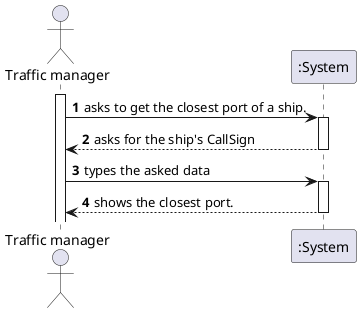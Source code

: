 @startuml
'https://plantuml.com/sequence-diagram
actor "Traffic manager" as tm

autonumber
activate tm
tm -> ":System": asks to get the closest port of a ship.
activate ":System"
":System" --> tm: asks for the ship's CallSign
deactivate ":System"
tm -> ":System": types the asked data
activate ":System"

":System" --> tm: shows the closest port.
deactivate ":System"

@enduml